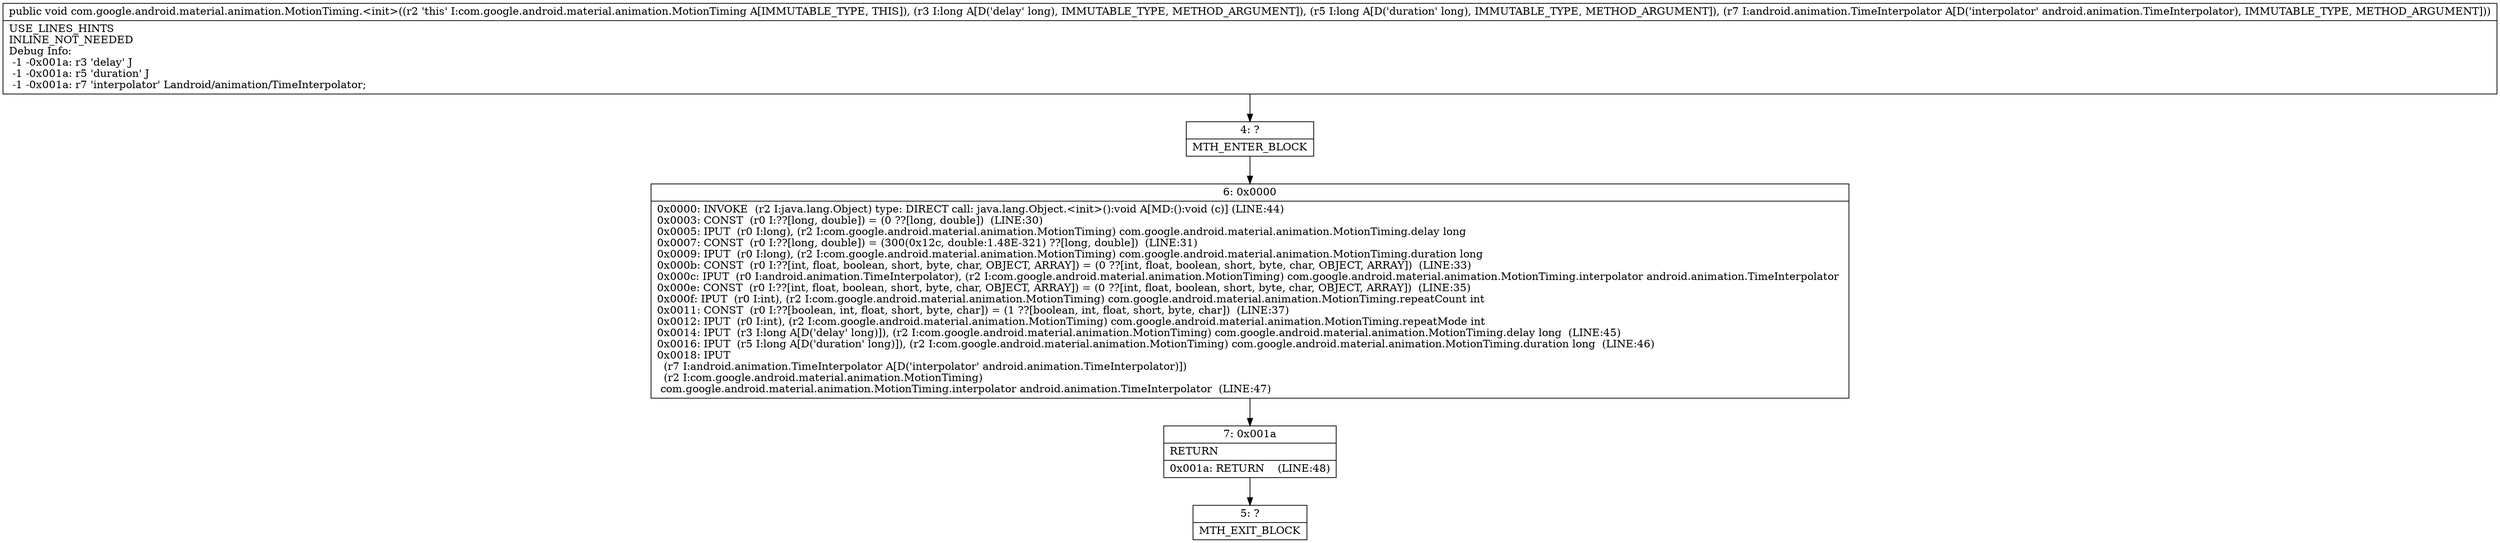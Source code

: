 digraph "CFG forcom.google.android.material.animation.MotionTiming.\<init\>(JJLandroid\/animation\/TimeInterpolator;)V" {
Node_4 [shape=record,label="{4\:\ ?|MTH_ENTER_BLOCK\l}"];
Node_6 [shape=record,label="{6\:\ 0x0000|0x0000: INVOKE  (r2 I:java.lang.Object) type: DIRECT call: java.lang.Object.\<init\>():void A[MD:():void (c)] (LINE:44)\l0x0003: CONST  (r0 I:??[long, double]) = (0 ??[long, double])  (LINE:30)\l0x0005: IPUT  (r0 I:long), (r2 I:com.google.android.material.animation.MotionTiming) com.google.android.material.animation.MotionTiming.delay long \l0x0007: CONST  (r0 I:??[long, double]) = (300(0x12c, double:1.48E\-321) ??[long, double])  (LINE:31)\l0x0009: IPUT  (r0 I:long), (r2 I:com.google.android.material.animation.MotionTiming) com.google.android.material.animation.MotionTiming.duration long \l0x000b: CONST  (r0 I:??[int, float, boolean, short, byte, char, OBJECT, ARRAY]) = (0 ??[int, float, boolean, short, byte, char, OBJECT, ARRAY])  (LINE:33)\l0x000c: IPUT  (r0 I:android.animation.TimeInterpolator), (r2 I:com.google.android.material.animation.MotionTiming) com.google.android.material.animation.MotionTiming.interpolator android.animation.TimeInterpolator \l0x000e: CONST  (r0 I:??[int, float, boolean, short, byte, char, OBJECT, ARRAY]) = (0 ??[int, float, boolean, short, byte, char, OBJECT, ARRAY])  (LINE:35)\l0x000f: IPUT  (r0 I:int), (r2 I:com.google.android.material.animation.MotionTiming) com.google.android.material.animation.MotionTiming.repeatCount int \l0x0011: CONST  (r0 I:??[boolean, int, float, short, byte, char]) = (1 ??[boolean, int, float, short, byte, char])  (LINE:37)\l0x0012: IPUT  (r0 I:int), (r2 I:com.google.android.material.animation.MotionTiming) com.google.android.material.animation.MotionTiming.repeatMode int \l0x0014: IPUT  (r3 I:long A[D('delay' long)]), (r2 I:com.google.android.material.animation.MotionTiming) com.google.android.material.animation.MotionTiming.delay long  (LINE:45)\l0x0016: IPUT  (r5 I:long A[D('duration' long)]), (r2 I:com.google.android.material.animation.MotionTiming) com.google.android.material.animation.MotionTiming.duration long  (LINE:46)\l0x0018: IPUT  \l  (r7 I:android.animation.TimeInterpolator A[D('interpolator' android.animation.TimeInterpolator)])\l  (r2 I:com.google.android.material.animation.MotionTiming)\l com.google.android.material.animation.MotionTiming.interpolator android.animation.TimeInterpolator  (LINE:47)\l}"];
Node_7 [shape=record,label="{7\:\ 0x001a|RETURN\l|0x001a: RETURN    (LINE:48)\l}"];
Node_5 [shape=record,label="{5\:\ ?|MTH_EXIT_BLOCK\l}"];
MethodNode[shape=record,label="{public void com.google.android.material.animation.MotionTiming.\<init\>((r2 'this' I:com.google.android.material.animation.MotionTiming A[IMMUTABLE_TYPE, THIS]), (r3 I:long A[D('delay' long), IMMUTABLE_TYPE, METHOD_ARGUMENT]), (r5 I:long A[D('duration' long), IMMUTABLE_TYPE, METHOD_ARGUMENT]), (r7 I:android.animation.TimeInterpolator A[D('interpolator' android.animation.TimeInterpolator), IMMUTABLE_TYPE, METHOD_ARGUMENT]))  | USE_LINES_HINTS\lINLINE_NOT_NEEDED\lDebug Info:\l  \-1 \-0x001a: r3 'delay' J\l  \-1 \-0x001a: r5 'duration' J\l  \-1 \-0x001a: r7 'interpolator' Landroid\/animation\/TimeInterpolator;\l}"];
MethodNode -> Node_4;Node_4 -> Node_6;
Node_6 -> Node_7;
Node_7 -> Node_5;
}

